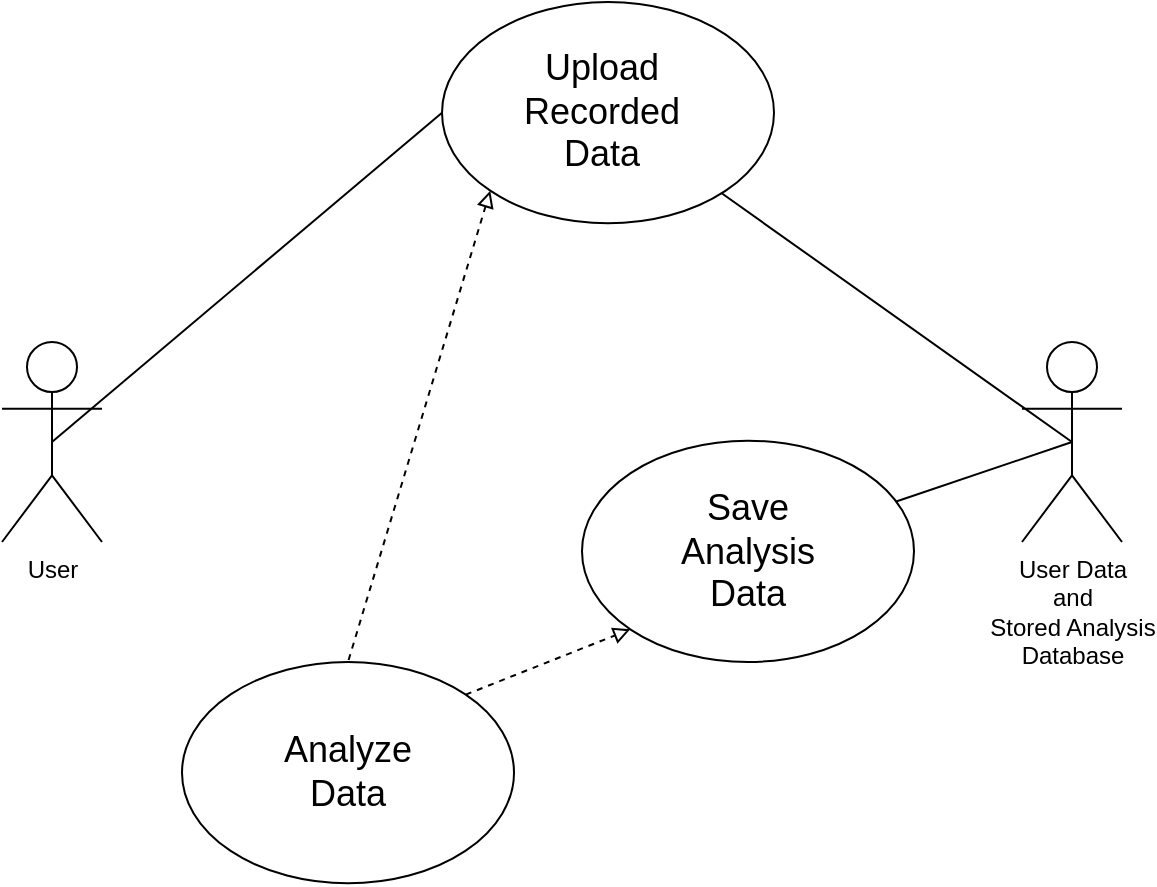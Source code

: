 <mxfile version="21.8.2" type="device">
  <diagram name="Page-1" id="FxeTjqYVVgjeQDOXjhMi">
    <mxGraphModel dx="1178" dy="593" grid="1" gridSize="10" guides="1" tooltips="1" connect="1" arrows="1" fold="1" page="1" pageScale="1" pageWidth="600" pageHeight="600" math="0" shadow="0">
      <root>
        <mxCell id="0" />
        <mxCell id="1" parent="0" />
        <mxCell id="4ZiXPnOcj2z-qmmuFxWH-2" value="&lt;div&gt;User&lt;/div&gt;" style="shape=umlActor;verticalLabelPosition=bottom;verticalAlign=top;html=1;outlineConnect=0;" vertex="1" parent="1">
          <mxGeometry x="20" y="250" width="50" height="100" as="geometry" />
        </mxCell>
        <mxCell id="4ZiXPnOcj2z-qmmuFxWH-7" style="rounded=0;orthogonalLoop=1;jettySize=auto;html=1;exitX=0;exitY=0.5;exitDx=0;exitDy=0;strokeColor=default;endArrow=none;endFill=0;entryX=0.5;entryY=0.5;entryDx=0;entryDy=0;entryPerimeter=0;" edge="1" parent="1" source="4ZiXPnOcj2z-qmmuFxWH-6" target="4ZiXPnOcj2z-qmmuFxWH-2">
          <mxGeometry relative="1" as="geometry" />
        </mxCell>
        <mxCell id="4ZiXPnOcj2z-qmmuFxWH-24" style="rounded=0;orthogonalLoop=1;jettySize=auto;html=1;exitX=0;exitY=1;exitDx=0;exitDy=0;entryX=0.5;entryY=0;entryDx=0;entryDy=0;endArrow=none;endFill=0;dashed=1;targetPerimeterSpacing=0;sourcePerimeterSpacing=6;startArrow=block;startFill=0;endSize=0;startSize=6;" edge="1" parent="1" source="4ZiXPnOcj2z-qmmuFxWH-6" target="4ZiXPnOcj2z-qmmuFxWH-20">
          <mxGeometry relative="1" as="geometry" />
        </mxCell>
        <mxCell id="4ZiXPnOcj2z-qmmuFxWH-6" value="" style="ellipse;whiteSpace=wrap;html=1;" vertex="1" parent="1">
          <mxGeometry x="240" y="80" width="166" height="110.67" as="geometry" />
        </mxCell>
        <mxCell id="4ZiXPnOcj2z-qmmuFxWH-8" value="&lt;div&gt;User Data&lt;/div&gt;&lt;div&gt;and&lt;/div&gt;&lt;div&gt;Stored Analysis&lt;/div&gt;&lt;div&gt;Database&lt;br&gt;&lt;/div&gt;" style="shape=umlActor;verticalLabelPosition=bottom;verticalAlign=top;html=1;outlineConnect=0;" vertex="1" parent="1">
          <mxGeometry x="530" y="250" width="50" height="100" as="geometry" />
        </mxCell>
        <mxCell id="4ZiXPnOcj2z-qmmuFxWH-11" value="" style="ellipse;whiteSpace=wrap;html=1;" vertex="1" parent="1">
          <mxGeometry x="310" y="299.33" width="166" height="110.67" as="geometry" />
        </mxCell>
        <mxCell id="4ZiXPnOcj2z-qmmuFxWH-15" value="&lt;div style=&quot;font-size: 18px;&quot;&gt;Upload&lt;/div&gt;&lt;div style=&quot;font-size: 18px;&quot;&gt;Recorded&lt;/div&gt;&lt;div style=&quot;font-size: 18px;&quot;&gt;Data&lt;br style=&quot;font-size: 18px;&quot;&gt;&lt;/div&gt;" style="text;html=1;strokeColor=none;fillColor=none;align=center;verticalAlign=middle;whiteSpace=wrap;rounded=0;fontSize=18;" vertex="1" parent="1">
          <mxGeometry x="290" y="120.33" width="60" height="30" as="geometry" />
        </mxCell>
        <mxCell id="4ZiXPnOcj2z-qmmuFxWH-16" value="&lt;div style=&quot;font-size: 18px;&quot;&gt;Save&lt;/div&gt;&lt;div style=&quot;font-size: 18px;&quot;&gt;Analysis&lt;/div&gt;&lt;div style=&quot;font-size: 18px;&quot;&gt;Data&lt;br style=&quot;font-size: 18px;&quot;&gt;&lt;/div&gt;" style="text;html=1;strokeColor=none;fillColor=none;align=center;verticalAlign=middle;whiteSpace=wrap;rounded=0;fontSize=18;" vertex="1" parent="1">
          <mxGeometry x="363" y="339.67" width="60" height="30" as="geometry" />
        </mxCell>
        <mxCell id="4ZiXPnOcj2z-qmmuFxWH-18" style="rounded=0;orthogonalLoop=1;jettySize=auto;html=1;entryX=0.5;entryY=0.5;entryDx=0;entryDy=0;entryPerimeter=0;endArrow=none;endFill=0;" edge="1" parent="1" source="4ZiXPnOcj2z-qmmuFxWH-11" target="4ZiXPnOcj2z-qmmuFxWH-8">
          <mxGeometry relative="1" as="geometry" />
        </mxCell>
        <mxCell id="4ZiXPnOcj2z-qmmuFxWH-19" style="rounded=0;orthogonalLoop=1;jettySize=auto;html=1;entryX=0.5;entryY=0.5;entryDx=0;entryDy=0;entryPerimeter=0;endArrow=none;endFill=0;" edge="1" parent="1" source="4ZiXPnOcj2z-qmmuFxWH-6" target="4ZiXPnOcj2z-qmmuFxWH-8">
          <mxGeometry relative="1" as="geometry" />
        </mxCell>
        <mxCell id="4ZiXPnOcj2z-qmmuFxWH-25" style="rounded=0;orthogonalLoop=1;jettySize=auto;html=1;exitX=1;exitY=0;exitDx=0;exitDy=0;entryX=0;entryY=1;entryDx=0;entryDy=0;endArrow=block;endFill=0;dashed=1;" edge="1" parent="1" source="4ZiXPnOcj2z-qmmuFxWH-20" target="4ZiXPnOcj2z-qmmuFxWH-11">
          <mxGeometry relative="1" as="geometry" />
        </mxCell>
        <mxCell id="4ZiXPnOcj2z-qmmuFxWH-20" value="" style="ellipse;whiteSpace=wrap;html=1;" vertex="1" parent="1">
          <mxGeometry x="110" y="410" width="166" height="110.67" as="geometry" />
        </mxCell>
        <mxCell id="4ZiXPnOcj2z-qmmuFxWH-21" value="&lt;div style=&quot;font-size: 18px;&quot;&gt;Analyze&lt;/div&gt;&lt;div style=&quot;font-size: 18px;&quot;&gt;Data&lt;br style=&quot;font-size: 18px;&quot;&gt;&lt;/div&gt;" style="text;html=1;strokeColor=none;fillColor=none;align=center;verticalAlign=middle;whiteSpace=wrap;rounded=0;fontSize=18;" vertex="1" parent="1">
          <mxGeometry x="163" y="450.34" width="60" height="30" as="geometry" />
        </mxCell>
      </root>
    </mxGraphModel>
  </diagram>
</mxfile>
